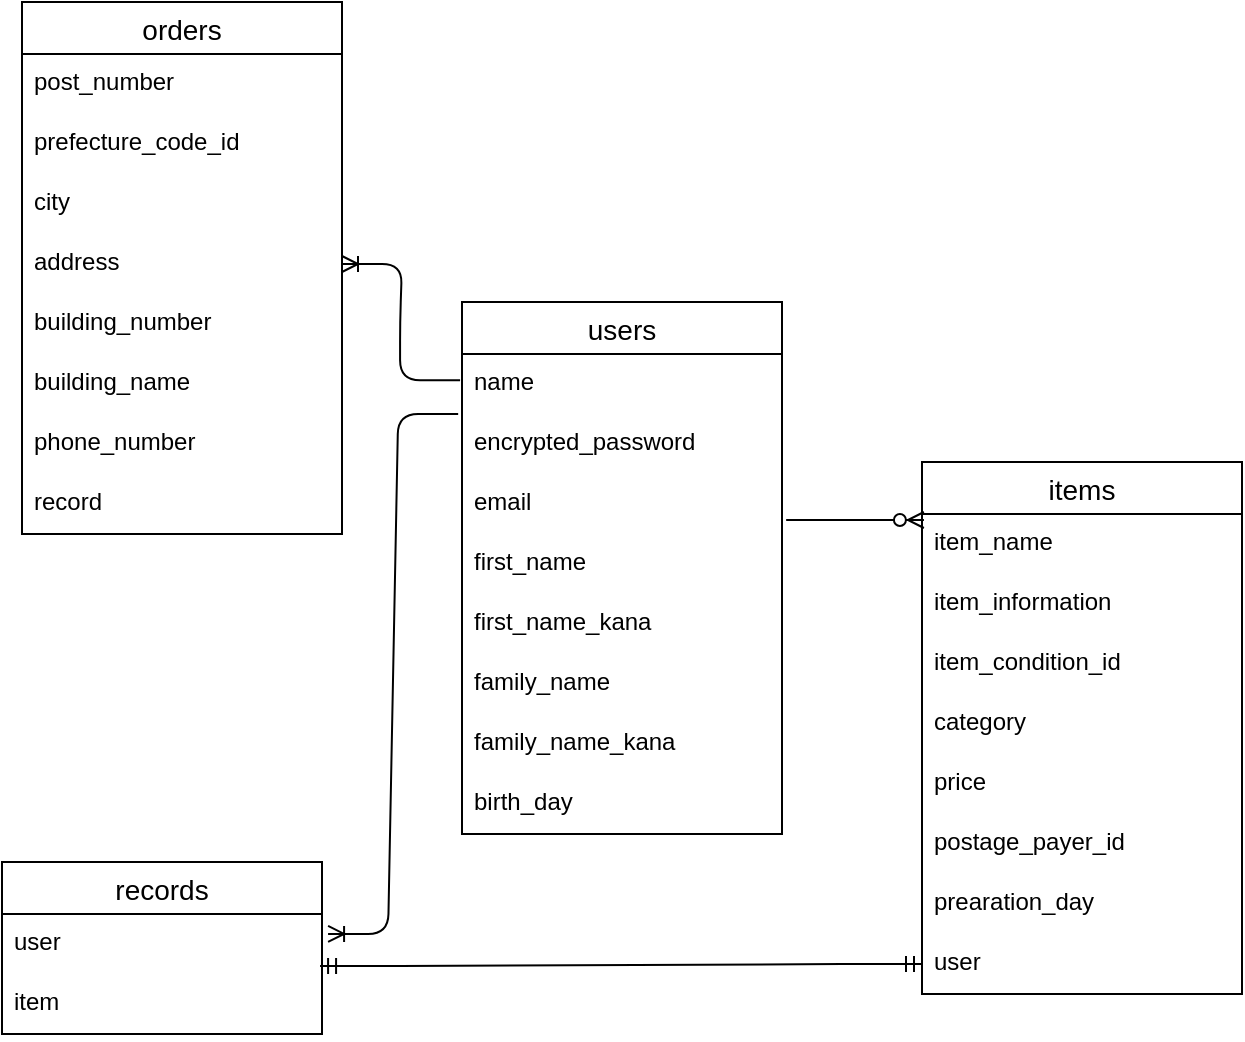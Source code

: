 <mxfile>
    <diagram id="Sh4pMmI2WBUezgVG_Lyp" name="ページ1">
        <mxGraphModel dx="728" dy="680" grid="1" gridSize="10" guides="0" tooltips="1" connect="0" arrows="1" fold="1" page="1" pageScale="1" pageWidth="827" pageHeight="1169" math="0" shadow="0">
            <root>
                <mxCell id="0"/>
                <mxCell id="1" parent="0"/>
                <mxCell id="125" value="users" style="swimlane;fontStyle=0;childLayout=stackLayout;horizontal=1;startSize=26;horizontalStack=0;resizeParent=1;resizeParentMax=0;resizeLast=0;collapsible=1;marginBottom=0;align=center;fontSize=14;" vertex="1" parent="1">
                    <mxGeometry x="380" y="210" width="160" height="266" as="geometry"/>
                </mxCell>
                <mxCell id="126" value="name" style="text;strokeColor=none;fillColor=none;spacingLeft=4;spacingRight=4;overflow=hidden;rotatable=0;points=[[0,0.5],[1,0.5]];portConstraint=eastwest;fontSize=12;" vertex="1" parent="125">
                    <mxGeometry y="26" width="160" height="30" as="geometry"/>
                </mxCell>
                <mxCell id="127" value="encrypted_password" style="text;strokeColor=none;fillColor=none;spacingLeft=4;spacingRight=4;overflow=hidden;rotatable=0;points=[[0,0.5],[1,0.5]];portConstraint=eastwest;fontSize=12;" vertex="1" parent="125">
                    <mxGeometry y="56" width="160" height="30" as="geometry"/>
                </mxCell>
                <mxCell id="128" value="email" style="text;strokeColor=none;fillColor=none;spacingLeft=4;spacingRight=4;overflow=hidden;rotatable=0;points=[[0,0.5],[1,0.5]];portConstraint=eastwest;fontSize=12;" vertex="1" parent="125">
                    <mxGeometry y="86" width="160" height="30" as="geometry"/>
                </mxCell>
                <mxCell id="176" value="first_name" style="text;strokeColor=none;fillColor=none;spacingLeft=4;spacingRight=4;overflow=hidden;rotatable=0;points=[[0,0.5],[1,0.5]];portConstraint=eastwest;fontSize=12;" vertex="1" parent="125">
                    <mxGeometry y="116" width="160" height="30" as="geometry"/>
                </mxCell>
                <mxCell id="177" value="first_name_kana" style="text;strokeColor=none;fillColor=none;spacingLeft=4;spacingRight=4;overflow=hidden;rotatable=0;points=[[0,0.5],[1,0.5]];portConstraint=eastwest;fontSize=12;" vertex="1" parent="125">
                    <mxGeometry y="146" width="160" height="30" as="geometry"/>
                </mxCell>
                <mxCell id="179" value="family_name" style="text;strokeColor=none;fillColor=none;spacingLeft=4;spacingRight=4;overflow=hidden;rotatable=0;points=[[0,0.5],[1,0.5]];portConstraint=eastwest;fontSize=12;" vertex="1" parent="125">
                    <mxGeometry y="176" width="160" height="30" as="geometry"/>
                </mxCell>
                <mxCell id="178" value="family_name_kana" style="text;strokeColor=none;fillColor=none;spacingLeft=4;spacingRight=4;overflow=hidden;rotatable=0;points=[[0,0.5],[1,0.5]];portConstraint=eastwest;fontSize=12;" vertex="1" parent="125">
                    <mxGeometry y="206" width="160" height="30" as="geometry"/>
                </mxCell>
                <mxCell id="180" value="birth_day " style="text;strokeColor=none;fillColor=none;spacingLeft=4;spacingRight=4;overflow=hidden;rotatable=0;points=[[0,0.5],[1,0.5]];portConstraint=eastwest;fontSize=12;" vertex="1" parent="125">
                    <mxGeometry y="236" width="160" height="30" as="geometry"/>
                </mxCell>
                <mxCell id="129" value="orders" style="swimlane;fontStyle=0;childLayout=stackLayout;horizontal=1;startSize=26;horizontalStack=0;resizeParent=1;resizeParentMax=0;resizeLast=0;collapsible=1;marginBottom=0;align=center;fontSize=14;" vertex="1" parent="1">
                    <mxGeometry x="160" y="60" width="160" height="266" as="geometry"/>
                </mxCell>
                <mxCell id="130" value="post_number" style="text;strokeColor=none;fillColor=none;spacingLeft=4;spacingRight=4;overflow=hidden;rotatable=0;points=[[0,0.5],[1,0.5]];portConstraint=eastwest;fontSize=12;" vertex="1" parent="129">
                    <mxGeometry y="26" width="160" height="30" as="geometry"/>
                </mxCell>
                <mxCell id="131" value="prefecture_code_id" style="text;strokeColor=none;fillColor=none;spacingLeft=4;spacingRight=4;overflow=hidden;rotatable=0;points=[[0,0.5],[1,0.5]];portConstraint=eastwest;fontSize=12;" vertex="1" parent="129">
                    <mxGeometry y="56" width="160" height="30" as="geometry"/>
                </mxCell>
                <mxCell id="132" value="city" style="text;strokeColor=none;fillColor=none;spacingLeft=4;spacingRight=4;overflow=hidden;rotatable=0;points=[[0,0.5],[1,0.5]];portConstraint=eastwest;fontSize=12;" vertex="1" parent="129">
                    <mxGeometry y="86" width="160" height="30" as="geometry"/>
                </mxCell>
                <mxCell id="152" value="address" style="text;strokeColor=none;fillColor=none;spacingLeft=4;spacingRight=4;overflow=hidden;rotatable=0;points=[[0,0.5],[1,0.5]];portConstraint=eastwest;fontSize=12;" vertex="1" parent="129">
                    <mxGeometry y="116" width="160" height="30" as="geometry"/>
                </mxCell>
                <mxCell id="153" value="building_number" style="text;strokeColor=none;fillColor=none;spacingLeft=4;spacingRight=4;overflow=hidden;rotatable=0;points=[[0,0.5],[1,0.5]];portConstraint=eastwest;fontSize=12;" vertex="1" parent="129">
                    <mxGeometry y="146" width="160" height="30" as="geometry"/>
                </mxCell>
                <mxCell id="154" value="building_name" style="text;strokeColor=none;fillColor=none;spacingLeft=4;spacingRight=4;overflow=hidden;rotatable=0;points=[[0,0.5],[1,0.5]];portConstraint=eastwest;fontSize=12;" vertex="1" parent="129">
                    <mxGeometry y="176" width="160" height="30" as="geometry"/>
                </mxCell>
                <mxCell id="184" value="phone_number" style="text;strokeColor=none;fillColor=none;spacingLeft=4;spacingRight=4;overflow=hidden;rotatable=0;points=[[0,0.5],[1,0.5]];portConstraint=eastwest;fontSize=12;" vertex="1" parent="129">
                    <mxGeometry y="206" width="160" height="30" as="geometry"/>
                </mxCell>
                <mxCell id="185" value="record" style="text;strokeColor=none;fillColor=none;spacingLeft=4;spacingRight=4;overflow=hidden;rotatable=0;points=[[0,0.5],[1,0.5]];portConstraint=eastwest;fontSize=12;" vertex="1" parent="129">
                    <mxGeometry y="236" width="160" height="30" as="geometry"/>
                </mxCell>
                <mxCell id="133" value="items" style="swimlane;fontStyle=0;childLayout=stackLayout;horizontal=1;startSize=26;horizontalStack=0;resizeParent=1;resizeParentMax=0;resizeLast=0;collapsible=1;marginBottom=0;align=center;fontSize=14;" vertex="1" parent="1">
                    <mxGeometry x="610" y="290" width="160" height="266" as="geometry"/>
                </mxCell>
                <mxCell id="134" value="item_name" style="text;strokeColor=none;fillColor=none;spacingLeft=4;spacingRight=4;overflow=hidden;rotatable=0;points=[[0,0.5],[1,0.5]];portConstraint=eastwest;fontSize=12;" vertex="1" parent="133">
                    <mxGeometry y="26" width="160" height="30" as="geometry"/>
                </mxCell>
                <mxCell id="135" value="item_information" style="text;strokeColor=none;fillColor=none;spacingLeft=4;spacingRight=4;overflow=hidden;rotatable=0;points=[[0,0.5],[1,0.5]];portConstraint=eastwest;fontSize=12;" vertex="1" parent="133">
                    <mxGeometry y="56" width="160" height="30" as="geometry"/>
                </mxCell>
                <mxCell id="136" value="item_condition_id" style="text;strokeColor=none;fillColor=none;spacingLeft=4;spacingRight=4;overflow=hidden;rotatable=0;points=[[0,0.5],[1,0.5]];portConstraint=eastwest;fontSize=12;" vertex="1" parent="133">
                    <mxGeometry y="86" width="160" height="30" as="geometry"/>
                </mxCell>
                <mxCell id="141" value="category" style="text;strokeColor=none;fillColor=none;spacingLeft=4;spacingRight=4;overflow=hidden;rotatable=0;points=[[0,0.5],[1,0.5]];portConstraint=eastwest;fontSize=12;" vertex="1" parent="133">
                    <mxGeometry y="116" width="160" height="30" as="geometry"/>
                </mxCell>
                <mxCell id="142" value="price" style="text;strokeColor=none;fillColor=none;spacingLeft=4;spacingRight=4;overflow=hidden;rotatable=0;points=[[0,0.5],[1,0.5]];portConstraint=eastwest;fontSize=12;" vertex="1" parent="133">
                    <mxGeometry y="146" width="160" height="30" as="geometry"/>
                </mxCell>
                <mxCell id="188" value="postage_payer_id" style="text;strokeColor=none;fillColor=none;spacingLeft=4;spacingRight=4;overflow=hidden;rotatable=0;points=[[0,0.5],[1,0.5]];portConstraint=eastwest;fontSize=12;" vertex="1" parent="133">
                    <mxGeometry y="176" width="160" height="30" as="geometry"/>
                </mxCell>
                <mxCell id="146" value="prearation_day" style="text;strokeColor=none;fillColor=none;spacingLeft=4;spacingRight=4;overflow=hidden;rotatable=0;points=[[0,0.5],[1,0.5]];portConstraint=eastwest;fontSize=12;" vertex="1" parent="133">
                    <mxGeometry y="206" width="160" height="30" as="geometry"/>
                </mxCell>
                <mxCell id="187" value="user" style="text;strokeColor=none;fillColor=none;spacingLeft=4;spacingRight=4;overflow=hidden;rotatable=0;points=[[0,0.5],[1,0.5]];portConstraint=eastwest;fontSize=12;" vertex="1" parent="133">
                    <mxGeometry y="236" width="160" height="30" as="geometry"/>
                </mxCell>
                <mxCell id="156" value="" style="edgeStyle=entityRelationEdgeStyle;fontSize=12;html=1;endArrow=ERzeroToMany;endFill=1;entryX=0.006;entryY=0.1;entryDx=0;entryDy=0;entryPerimeter=0;exitX=1.013;exitY=0.767;exitDx=0;exitDy=0;exitPerimeter=0;" edge="1" parent="1" source="128" target="134">
                    <mxGeometry width="100" height="100" relative="1" as="geometry">
                        <mxPoint x="560" y="319" as="sourcePoint"/>
                        <mxPoint x="460" y="300" as="targetPoint"/>
                    </mxGeometry>
                </mxCell>
                <mxCell id="158" value="" style="edgeStyle=entityRelationEdgeStyle;fontSize=12;html=1;endArrow=ERoneToMany;exitX=-0.006;exitY=0.147;exitDx=0;exitDy=0;exitPerimeter=0;" edge="1" parent="1" source="125" target="152">
                    <mxGeometry width="100" height="100" relative="1" as="geometry">
                        <mxPoint x="540" y="70" as="sourcePoint"/>
                        <mxPoint x="350" y="210" as="targetPoint"/>
                    </mxGeometry>
                </mxCell>
                <mxCell id="137" value="records" style="swimlane;fontStyle=0;childLayout=stackLayout;horizontal=1;startSize=26;horizontalStack=0;resizeParent=1;resizeParentMax=0;resizeLast=0;collapsible=1;marginBottom=0;align=center;fontSize=14;" vertex="1" parent="1">
                    <mxGeometry x="150" y="490" width="160" height="86" as="geometry"/>
                </mxCell>
                <mxCell id="166" value="user" style="text;strokeColor=none;fillColor=none;spacingLeft=4;spacingRight=4;overflow=hidden;rotatable=0;points=[[0,0.5],[1,0.5]];portConstraint=eastwest;fontSize=12;" vertex="1" parent="137">
                    <mxGeometry y="26" width="160" height="30" as="geometry"/>
                </mxCell>
                <mxCell id="186" value="item" style="text;strokeColor=none;fillColor=none;spacingLeft=4;spacingRight=4;overflow=hidden;rotatable=0;points=[[0,0.5],[1,0.5]];portConstraint=eastwest;fontSize=12;" vertex="1" parent="137">
                    <mxGeometry y="56" width="160" height="30" as="geometry"/>
                </mxCell>
                <mxCell id="182" value="" style="edgeStyle=entityRelationEdgeStyle;fontSize=12;html=1;endArrow=ERoneToMany;exitX=-0.012;exitY=0;exitDx=0;exitDy=0;exitPerimeter=0;entryX=1.019;entryY=0.333;entryDx=0;entryDy=0;entryPerimeter=0;" edge="1" parent="1" source="127" target="166">
                    <mxGeometry width="100" height="100" relative="1" as="geometry">
                        <mxPoint x="390" y="390" as="sourcePoint"/>
                        <mxPoint x="490" y="290" as="targetPoint"/>
                    </mxGeometry>
                </mxCell>
                <mxCell id="189" value="" style="edgeStyle=entityRelationEdgeStyle;fontSize=12;html=1;endArrow=ERmandOne;startArrow=ERmandOne;exitX=0.994;exitY=0.867;exitDx=0;exitDy=0;exitPerimeter=0;" edge="1" parent="1" source="166" target="187">
                    <mxGeometry width="100" height="100" relative="1" as="geometry">
                        <mxPoint x="320" y="541" as="sourcePoint"/>
                        <mxPoint x="530" y="270" as="targetPoint"/>
                    </mxGeometry>
                </mxCell>
            </root>
        </mxGraphModel>
    </diagram>
</mxfile>